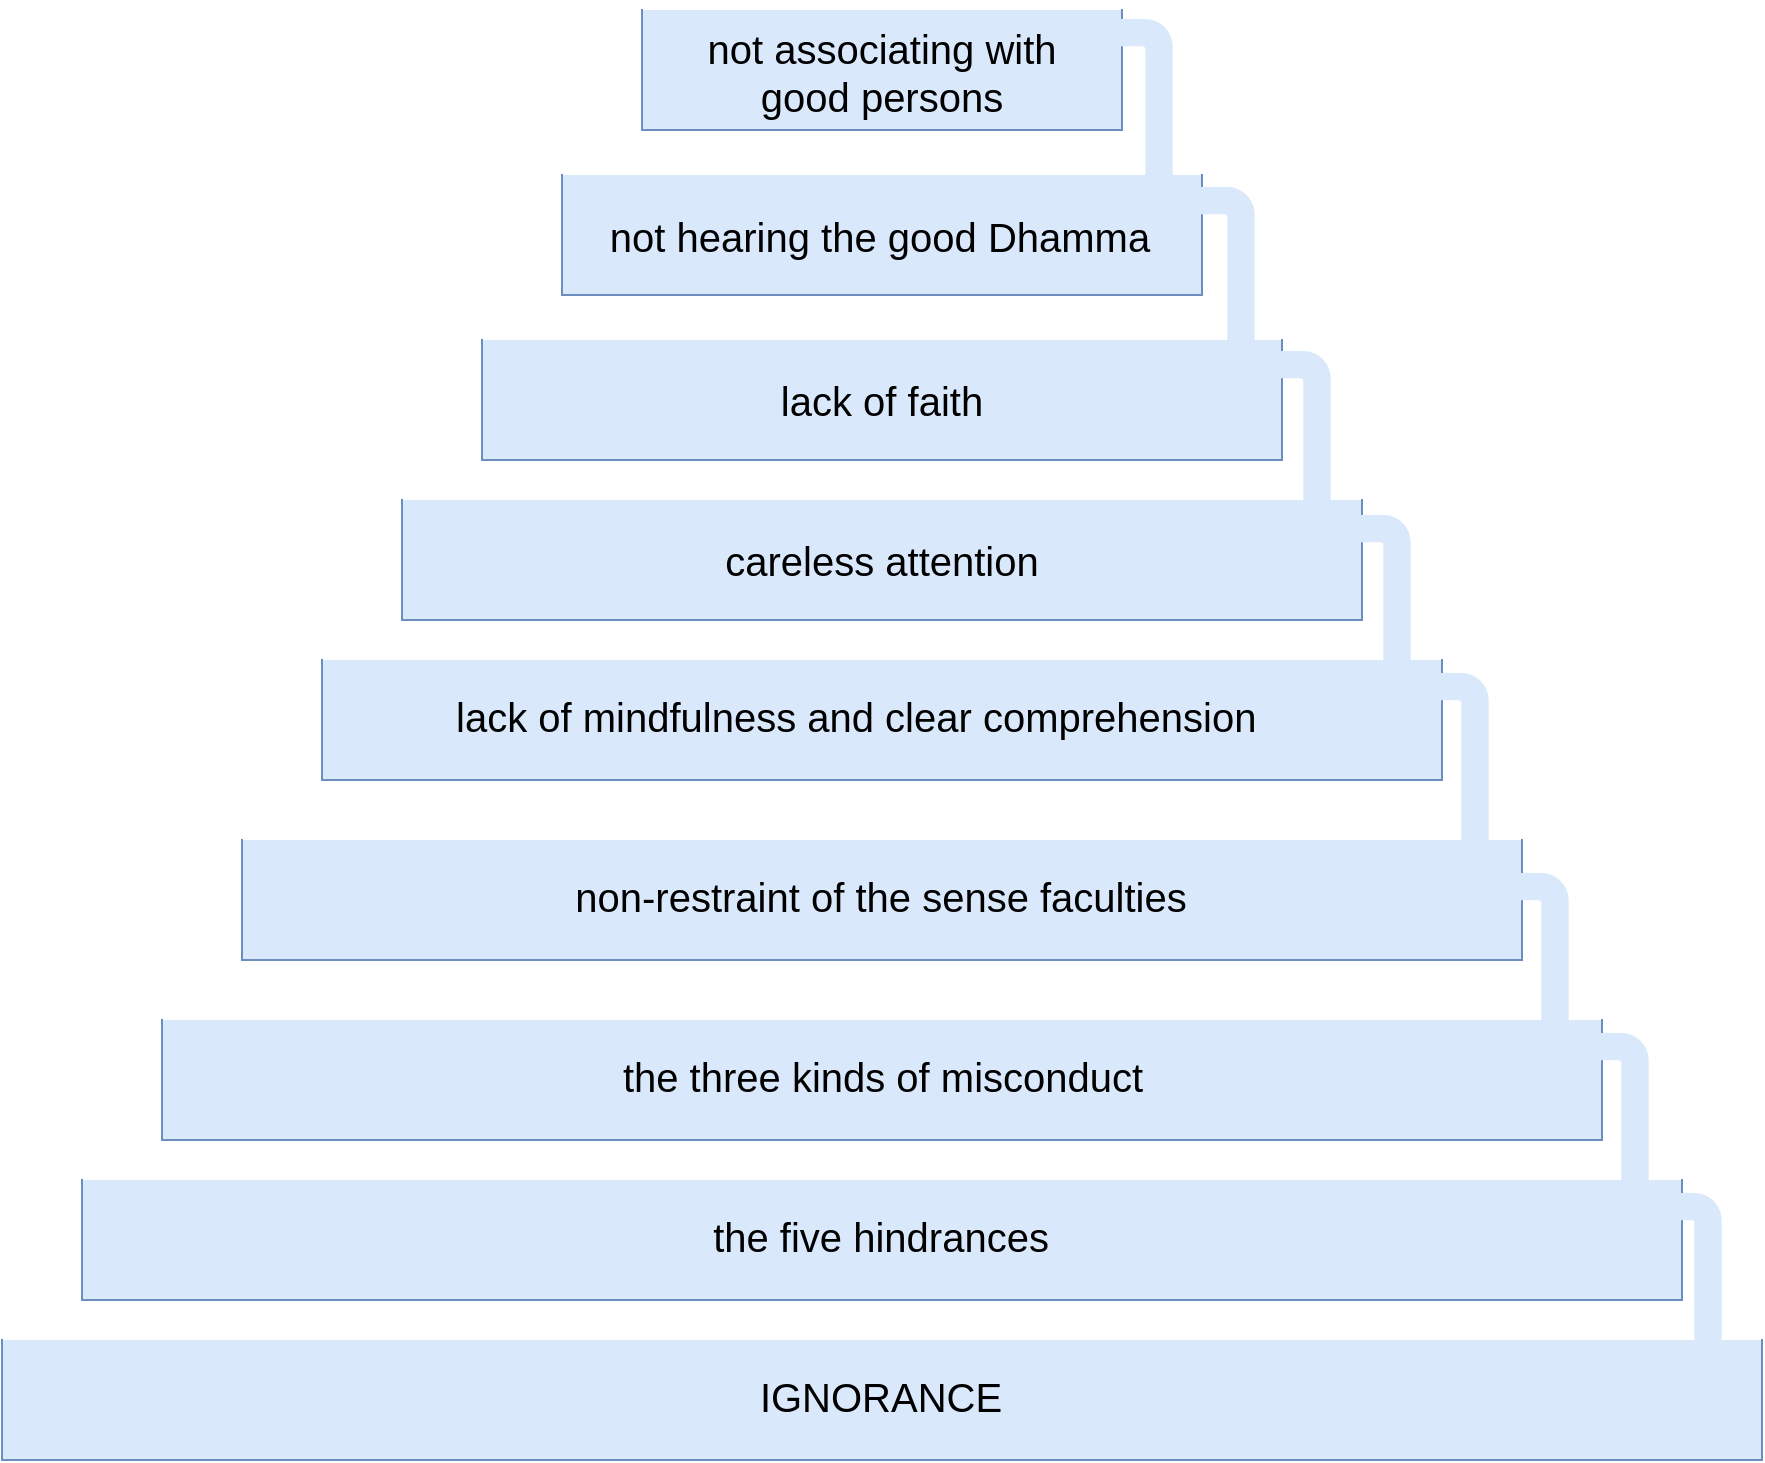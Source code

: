 <mxfile version="12.1.3" pages="1"><diagram id="cPQQK-FlxSqWF9vatn23" name="Page-1"><mxGraphModel dx="1380" dy="895" grid="1" gridSize="10" guides="1" tooltips="1" connect="1" arrows="1" fold="1" page="1" pageScale="1" pageWidth="1169" pageHeight="827" math="0" shadow="0"><root><mxCell id="0"/><mxCell id="1" parent="0"/><mxCell id="TC_d6Be_6wJDe8-FPPqR-21" value="" style="shape=partialRectangle;whiteSpace=wrap;html=1;bottom=1;right=1;left=1;top=0;fillColor=#dae8fc;routingCenterX=-0.5;fontSize=17;strokeColor=#6c8ebf;" vertex="1" parent="1"><mxGeometry x="320" y="280" width="480" height="60" as="geometry"/></mxCell><mxCell id="TC_d6Be_6wJDe8-FPPqR-12" value="" style="shape=partialRectangle;whiteSpace=wrap;html=1;bottom=1;right=1;left=1;top=0;fillColor=#dae8fc;routingCenterX=-0.5;fontSize=17;strokeColor=#6c8ebf;" vertex="1" parent="1"><mxGeometry x="400" y="117.5" width="320" height="60" as="geometry"/></mxCell><mxCell id="TC_d6Be_6wJDe8-FPPqR-13" value="&lt;font style=&quot;font-size: 20px&quot;&gt;not hearing the good Dhamma&lt;/font&gt;" style="text;fontSize=23;fontStyle=0;verticalAlign=middle;align=center;whiteSpace=wrap;html=1;" vertex="1" parent="1"><mxGeometry x="398.5" y="123.5" width="320" height="48" as="geometry"/></mxCell><mxCell id="TC_d6Be_6wJDe8-FPPqR-19" value="" style="shape=partialRectangle;whiteSpace=wrap;html=1;bottom=1;right=1;left=1;top=0;fillColor=#dae8fc;routingCenterX=-0.5;fontSize=17;strokeColor=#6c8ebf;" vertex="1" parent="1"><mxGeometry x="360" y="200" width="400" height="60" as="geometry"/></mxCell><mxCell id="TC_d6Be_6wJDe8-FPPqR-18" value="" style="shape=partialRectangle;whiteSpace=wrap;html=1;bottom=1;right=1;left=1;top=0;fillColor=#dae8fc;routingCenterX=-0.5;fontSize=17;strokeColor=#6c8ebf;" vertex="1" parent="1"><mxGeometry x="440" y="35" width="240" height="60" as="geometry"/></mxCell><mxCell id="TC_d6Be_6wJDe8-FPPqR-3" value="not associating with &#10;good persons" style="text;strokeColor=none;fillColor=none;fontSize=20;fontStyle=0;verticalAlign=middle;align=center;spacing=2;whiteSpace=wrap;" vertex="1" parent="1"><mxGeometry x="440" y="30" width="240" height="71" as="geometry"/></mxCell><mxCell id="TC_d6Be_6wJDe8-FPPqR-20" value="&lt;font style=&quot;font-size: 20px&quot;&gt;lack of faith&lt;/font&gt;" style="text;strokeColor=none;fillColor=none;fontSize=23;fontStyle=0;verticalAlign=middle;align=center;whiteSpace=wrap;html=1;" vertex="1" parent="1"><mxGeometry x="385" y="210" width="350" height="40" as="geometry"/></mxCell><mxCell id="TC_d6Be_6wJDe8-FPPqR-22" value="&lt;font style=&quot;font-size: 20px&quot;&gt;careless attention&lt;/font&gt;" style="text;strokeColor=none;fillColor=none;fontSize=23;fontStyle=0;verticalAlign=middle;align=center;whiteSpace=wrap;html=1;" vertex="1" parent="1"><mxGeometry x="385" y="290" width="350" height="40" as="geometry"/></mxCell><mxCell id="TC_d6Be_6wJDe8-FPPqR-23" value="" style="html=1;shadow=0;dashed=0;align=center;verticalAlign=middle;shape=mxgraph.arrows2.bendArrow;dy=6.83;dx=40.83;notch=0;arrowHead=34;rounded=1;fontSize=20;rotation=90;fillColor=#dae8fc;strokeColor=none;fontColor=#000000;" vertex="1" parent="1"><mxGeometry x="633" y="80" width="123" height="42" as="geometry"/></mxCell><mxCell id="TC_d6Be_6wJDe8-FPPqR-24" value="" style="html=1;shadow=0;dashed=0;align=center;verticalAlign=middle;shape=mxgraph.arrows2.bendArrow;dy=6.83;dx=40.83;notch=0;arrowHead=34;rounded=1;fontSize=20;rotation=90;fillColor=#dae8fc;strokeColor=none;fontColor=#000000;" vertex="1" parent="1"><mxGeometry x="672" y="166" width="127" height="42" as="geometry"/></mxCell><mxCell id="TC_d6Be_6wJDe8-FPPqR-30" value="" style="html=1;shadow=0;dashed=0;align=center;verticalAlign=middle;shape=mxgraph.arrows2.bendArrow;dy=6.83;dx=40.83;notch=0;arrowHead=34;rounded=1;fontSize=20;rotation=90;fillColor=#dae8fc;strokeColor=none;fontColor=#000000;" vertex="1" parent="1"><mxGeometry x="710" y="248" width="127" height="42" as="geometry"/></mxCell><mxCell id="TC_d6Be_6wJDe8-FPPqR-31" value="" style="shape=partialRectangle;whiteSpace=wrap;html=1;bottom=1;right=1;left=1;top=0;fillColor=#dae8fc;routingCenterX=-0.5;fontSize=17;strokeColor=#6c8ebf;" vertex="1" parent="1"><mxGeometry x="280" y="360" width="560" height="60" as="geometry"/></mxCell><mxCell id="TC_d6Be_6wJDe8-FPPqR-32" value="" style="html=1;shadow=0;dashed=0;align=center;verticalAlign=middle;shape=mxgraph.arrows2.bendArrow;dy=6.83;dx=40.83;notch=0;arrowHead=34;rounded=1;fontSize=20;rotation=90;fillColor=#dae8fc;strokeColor=none;fontColor=#000000;" vertex="1" parent="1"><mxGeometry x="750" y="330" width="127" height="42" as="geometry"/></mxCell><mxCell id="TC_d6Be_6wJDe8-FPPqR-34" value="lack of mindfulness and clear comprehension" style="text;html=1;fontSize=20;fontColor=#000000;" vertex="1" parent="1"><mxGeometry x="345" y="370" width="430" height="40" as="geometry"/></mxCell><mxCell id="TC_d6Be_6wJDe8-FPPqR-35" value="" style="shape=partialRectangle;whiteSpace=wrap;html=1;bottom=1;right=1;left=1;top=0;fillColor=#dae8fc;routingCenterX=-0.5;fontSize=17;strokeColor=#6c8ebf;" vertex="1" parent="1"><mxGeometry x="240" y="450" width="640" height="60" as="geometry"/></mxCell><mxCell id="TC_d6Be_6wJDe8-FPPqR-36" value="" style="html=1;shadow=0;dashed=0;align=center;verticalAlign=middle;shape=mxgraph.arrows2.bendArrow;dy=6.83;dx=40.83;notch=0;arrowHead=34;rounded=1;fontSize=20;rotation=90;fillColor=#dae8fc;strokeColor=none;fontColor=#000000;" vertex="1" parent="1"><mxGeometry x="780" y="400" width="127" height="60" as="geometry"/></mxCell><mxCell id="TC_d6Be_6wJDe8-FPPqR-37" value="non-restraint of the sense faculties" style="text;html=1;fontSize=20;fontColor=#000000;align=center;" vertex="1" parent="1"><mxGeometry x="343.5" y="460" width="430" height="40" as="geometry"/></mxCell><mxCell id="TC_d6Be_6wJDe8-FPPqR-38" value="" style="shape=partialRectangle;whiteSpace=wrap;html=1;bottom=1;right=1;left=1;top=0;fillColor=#dae8fc;routingCenterX=-0.5;fontSize=17;strokeColor=#6c8ebf;" vertex="1" parent="1"><mxGeometry x="200" y="540" width="720" height="60" as="geometry"/></mxCell><mxCell id="TC_d6Be_6wJDe8-FPPqR-39" value="" style="html=1;shadow=0;dashed=0;align=center;verticalAlign=middle;shape=mxgraph.arrows2.bendArrow;dy=6.83;dx=40.83;notch=0;arrowHead=34;rounded=1;fontSize=20;rotation=90;fillColor=#dae8fc;strokeColor=none;fontColor=#000000;" vertex="1" parent="1"><mxGeometry x="860" y="580" width="127" height="60" as="geometry"/></mxCell><mxCell id="TC_d6Be_6wJDe8-FPPqR-40" value="the three kinds of misconduct" style="text;html=1;fontSize=20;fontColor=#000000;align=center;" vertex="1" parent="1"><mxGeometry x="345" y="550" width="430" height="40" as="geometry"/></mxCell><mxCell id="TC_d6Be_6wJDe8-FPPqR-41" value="" style="shape=partialRectangle;whiteSpace=wrap;html=1;bottom=1;right=1;left=1;top=0;fillColor=#dae8fc;routingCenterX=-0.5;fontSize=17;strokeColor=#6c8ebf;" vertex="1" parent="1"><mxGeometry x="160" y="620" width="800" height="60" as="geometry"/></mxCell><mxCell id="TC_d6Be_6wJDe8-FPPqR-42" value="" style="shape=partialRectangle;whiteSpace=wrap;html=1;bottom=1;right=1;left=1;top=0;fillColor=#dae8fc;routingCenterX=-0.5;fontSize=17;strokeColor=#6c8ebf;" vertex="1" parent="1"><mxGeometry x="120" y="700" width="880" height="60" as="geometry"/></mxCell><mxCell id="TC_d6Be_6wJDe8-FPPqR-43" value="" style="html=1;shadow=0;dashed=0;align=center;verticalAlign=middle;shape=mxgraph.arrows2.bendArrow;dy=6.83;dx=40.83;notch=0;arrowHead=34;rounded=1;fontSize=20;rotation=90;fillColor=#dae8fc;strokeColor=none;fontColor=#000000;" vertex="1" parent="1"><mxGeometry x="820" y="500" width="127" height="60" as="geometry"/></mxCell><mxCell id="TC_d6Be_6wJDe8-FPPqR-44" value="" style="html=1;shadow=0;dashed=0;align=center;verticalAlign=middle;shape=mxgraph.arrows2.bendArrow;dy=6.83;dx=40.83;notch=0;arrowHead=34;rounded=1;fontSize=20;rotation=90;fillColor=#dae8fc;strokeColor=none;fontColor=#000000;" vertex="1" parent="1"><mxGeometry x="896.5" y="660" width="127" height="60" as="geometry"/></mxCell><mxCell id="TC_d6Be_6wJDe8-FPPqR-45" value="the five hindrances" style="text;html=1;fontSize=20;fontColor=#000000;align=center;" vertex="1" parent="1"><mxGeometry x="343.5" y="630" width="430" height="40" as="geometry"/></mxCell><mxCell id="TC_d6Be_6wJDe8-FPPqR-46" value="IGNORANCE" style="text;html=1;fontSize=20;fontColor=#000000;align=center;" vertex="1" parent="1"><mxGeometry x="343.5" y="710" width="430" height="40" as="geometry"/></mxCell></root></mxGraphModel></diagram></mxfile>
